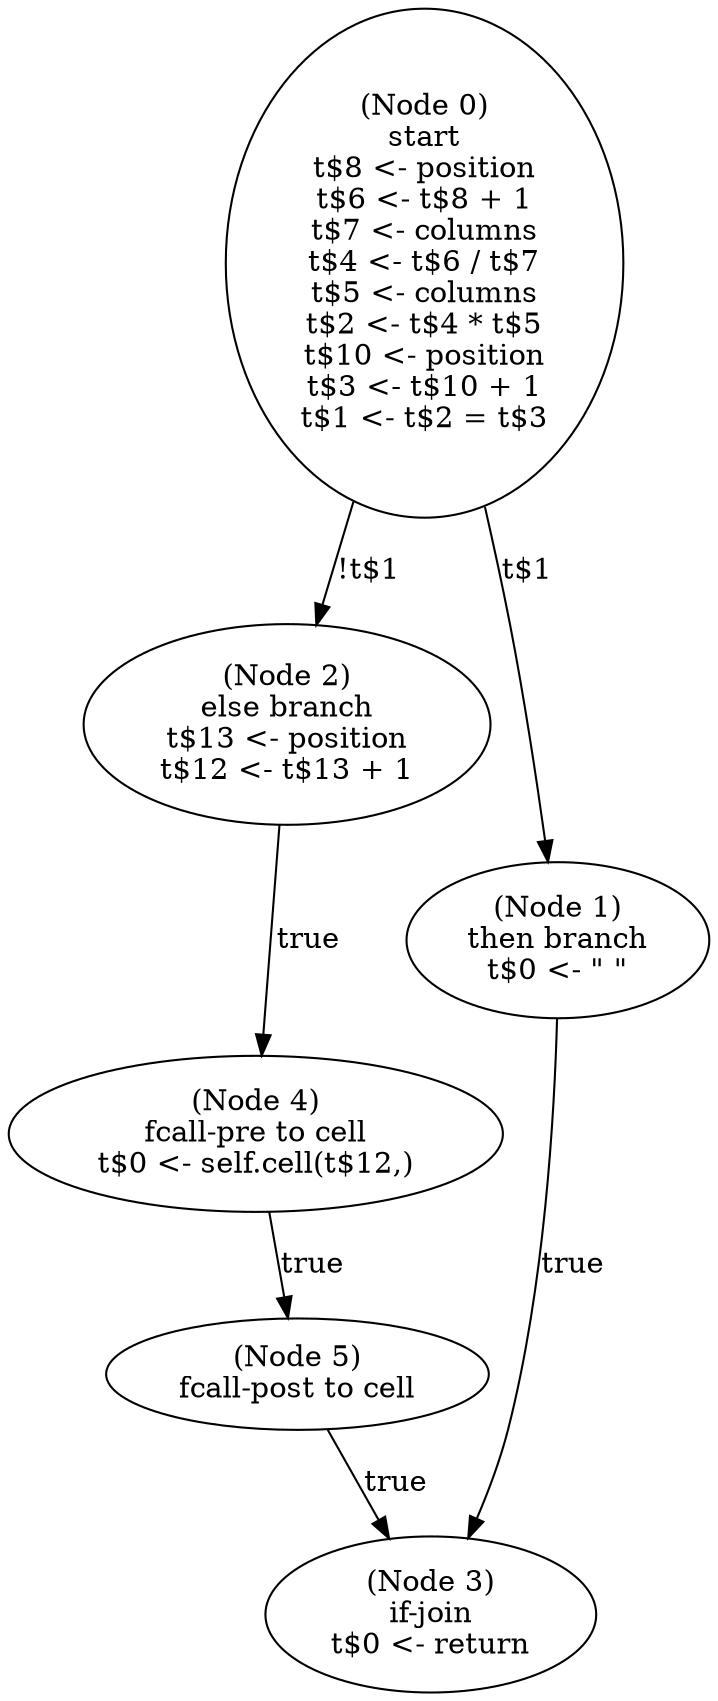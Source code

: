 digraph east_post {
  n0 [label="(Node 0)\nstart\nt$8 <- position\nt$6 <- t$8 + 1\nt$7 <- columns\nt$4 <- t$6 / t$7\nt$5 <- columns\nt$2 <- t$4 * t$5\nt$10 <- position\nt$3 <- t$10 + 1\nt$1 <- t$2 = t$3\n"];
 n0 -> n2 [label="!t$1"];
 n0 -> n1 [label="t$1"];
  n1 [label="(Node 1)\nthen branch\nt$0 <- \" \"\n"];
 n1 -> n3 [label="true"];
  n2 [label="(Node 2)\nelse branch\nt$13 <- position\nt$12 <- t$13 + 1\n"];
 n2 -> n4 [label="true"];
  n3 [label="(Node 3)\nif-join\nt$0 <- return\n"];
  n4 [label="(Node 4)\nfcall-pre to cell\nt$0 <- self.cell(t$12,)\n"];
 n4 -> n5 [label="true"];
  n5 [label="(Node 5)\nfcall-post to cell\n"];
 n5 -> n3 [label="true"];
}
